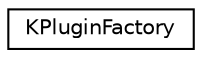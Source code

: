 digraph "Graphical Class Hierarchy"
{
  edge [fontname="Helvetica",fontsize="10",labelfontname="Helvetica",labelfontsize="10"];
  node [fontname="Helvetica",fontsize="10",shape=record];
  rankdir="LR";
  Node0 [label="KPluginFactory",height=0.2,width=0.4,color="black", fillcolor="white", style="filled",URL="$classKPluginFactory.html",tooltip="KPluginFactory provides a convenient way to provide factory-style plugins. "];
}
